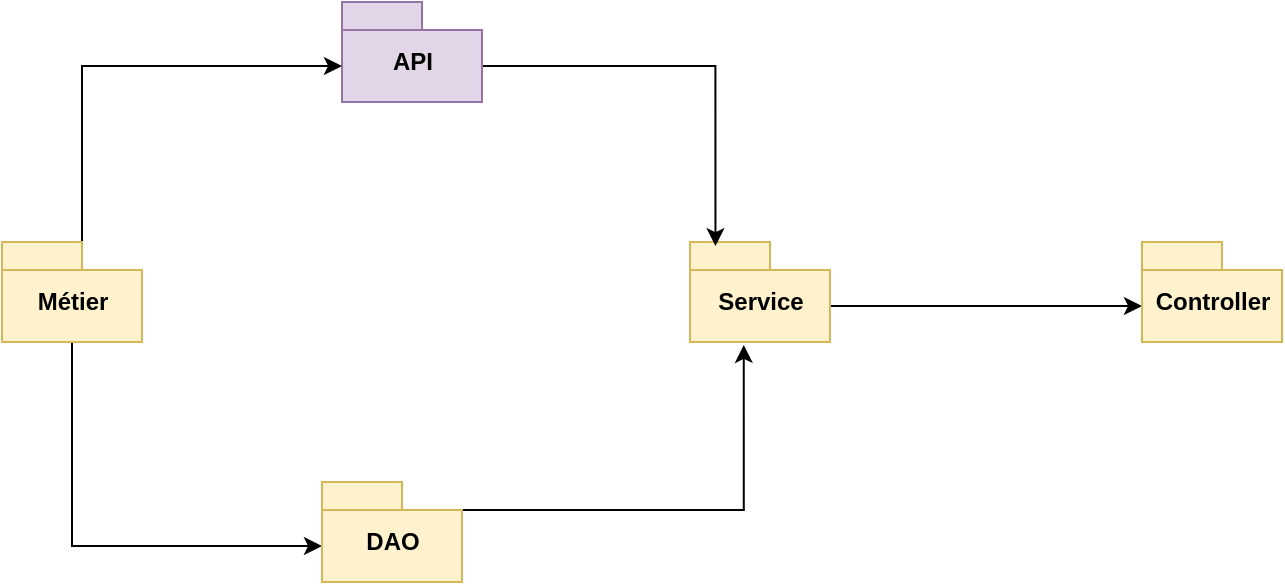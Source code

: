 <mxfile>
    <diagram id="0DtjSzKA67IGTxJF5dop" name="Page-1">
        <mxGraphModel dx="710" dy="478" grid="1" gridSize="10" guides="1" tooltips="1" connect="1" arrows="1" fold="1" page="1" pageScale="1" pageWidth="827" pageHeight="1169" math="0" shadow="0">
            <root>
                <mxCell id="0"/>
                <mxCell id="1" parent="0"/>
                <mxCell id="11" style="edgeStyle=orthogonalEdgeStyle;rounded=0;orthogonalLoop=1;jettySize=auto;html=1;exitX=0;exitY=0;exitDx=70;exitDy=32;exitPerimeter=0;entryX=0;entryY=0;entryDx=0;entryDy=32;entryPerimeter=0;" parent="1" source="2" target="5" edge="1">
                    <mxGeometry relative="1" as="geometry"/>
                </mxCell>
                <mxCell id="2" value="Service" style="shape=folder;fontStyle=1;spacingTop=10;tabWidth=40;tabHeight=14;tabPosition=left;html=1;fillColor=#fff2cc;strokeColor=#d6b656;" parent="1" vertex="1">
                    <mxGeometry x="414" y="240" width="70" height="50" as="geometry"/>
                </mxCell>
                <mxCell id="8" style="edgeStyle=orthogonalEdgeStyle;rounded=0;orthogonalLoop=1;jettySize=auto;html=1;exitX=0;exitY=0;exitDx=70;exitDy=32;exitPerimeter=0;entryX=0.182;entryY=0.041;entryDx=0;entryDy=0;entryPerimeter=0;" parent="1" source="3" target="2" edge="1">
                    <mxGeometry relative="1" as="geometry">
                        <Array as="points">
                            <mxPoint x="427" y="152"/>
                        </Array>
                    </mxGeometry>
                </mxCell>
                <mxCell id="3" value="API" style="shape=folder;fontStyle=1;spacingTop=10;tabWidth=40;tabHeight=14;tabPosition=left;html=1;fillColor=#e1d5e7;strokeColor=#9673a6;" parent="1" vertex="1">
                    <mxGeometry x="240" y="120" width="70" height="50" as="geometry"/>
                </mxCell>
                <mxCell id="7" style="edgeStyle=orthogonalEdgeStyle;rounded=0;orthogonalLoop=1;jettySize=auto;html=1;exitX=0;exitY=0;exitDx=40;exitDy=0;exitPerimeter=0;entryX=0;entryY=0;entryDx=0;entryDy=32;entryPerimeter=0;" parent="1" source="4" target="3" edge="1">
                    <mxGeometry relative="1" as="geometry"/>
                </mxCell>
                <mxCell id="10" style="edgeStyle=orthogonalEdgeStyle;rounded=0;orthogonalLoop=1;jettySize=auto;html=1;exitX=0.5;exitY=1;exitDx=0;exitDy=0;exitPerimeter=0;entryX=0;entryY=0;entryDx=0;entryDy=32;entryPerimeter=0;" parent="1" source="4" target="6" edge="1">
                    <mxGeometry relative="1" as="geometry"/>
                </mxCell>
                <mxCell id="4" value="Métier" style="shape=folder;fontStyle=1;spacingTop=10;tabWidth=40;tabHeight=14;tabPosition=left;html=1;fillColor=#fff2cc;strokeColor=#d6b656;" parent="1" vertex="1">
                    <mxGeometry x="70" y="240" width="70" height="50" as="geometry"/>
                </mxCell>
                <mxCell id="5" value="Controller" style="shape=folder;fontStyle=1;spacingTop=10;tabWidth=40;tabHeight=14;tabPosition=left;html=1;fillColor=#fff2cc;strokeColor=#d6b656;" parent="1" vertex="1">
                    <mxGeometry x="640" y="240" width="70" height="50" as="geometry"/>
                </mxCell>
                <mxCell id="9" style="edgeStyle=orthogonalEdgeStyle;rounded=0;orthogonalLoop=1;jettySize=auto;html=1;exitX=0;exitY=0;exitDx=70;exitDy=14;exitPerimeter=0;entryX=0.384;entryY=1.029;entryDx=0;entryDy=0;entryPerimeter=0;" parent="1" source="6" target="2" edge="1">
                    <mxGeometry relative="1" as="geometry"/>
                </mxCell>
                <mxCell id="6" value="DAO" style="shape=folder;fontStyle=1;spacingTop=10;tabWidth=40;tabHeight=14;tabPosition=left;html=1;fillColor=#fff2cc;strokeColor=#d6b656;" parent="1" vertex="1">
                    <mxGeometry x="230" y="360" width="70" height="50" as="geometry"/>
                </mxCell>
            </root>
        </mxGraphModel>
    </diagram>
</mxfile>
